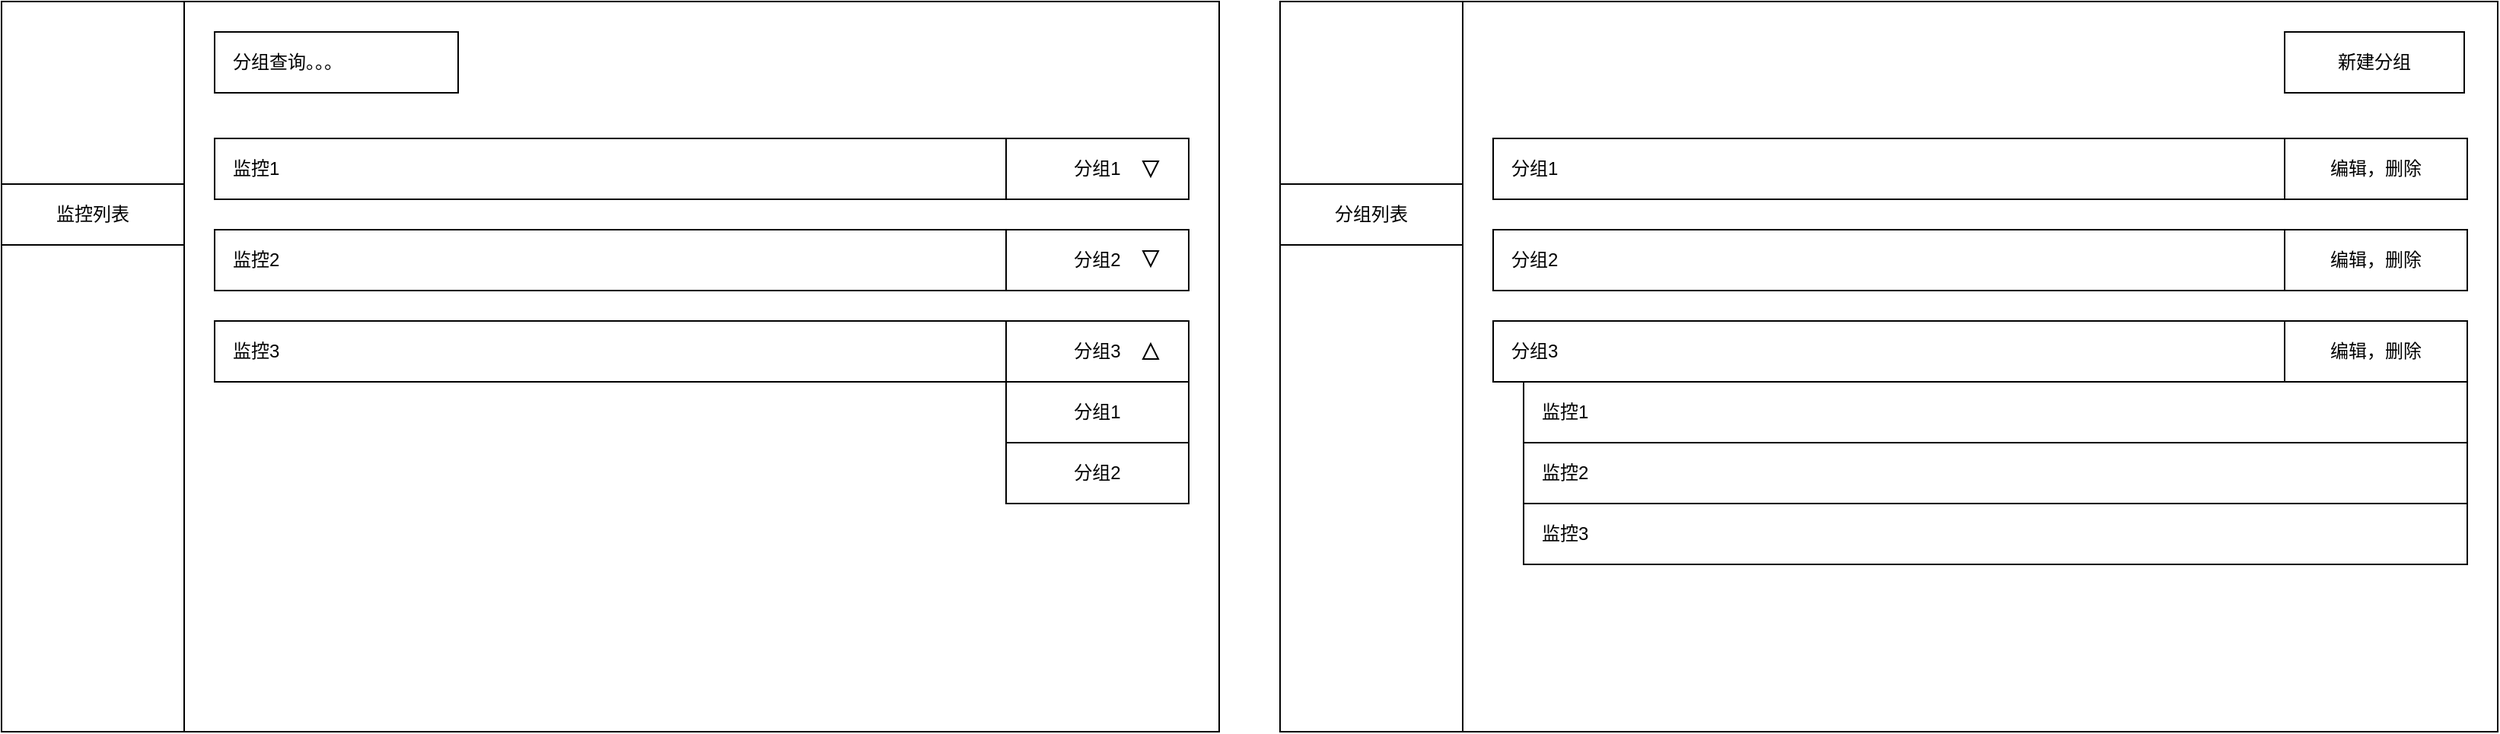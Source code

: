 <mxfile>
    <diagram id="4HvYmv4AWN5anYnr3sFm" name="第 1 页">
        <mxGraphModel dx="1724" dy="1168" grid="1" gridSize="10" guides="1" tooltips="1" connect="1" arrows="1" fold="1" page="1" pageScale="1" pageWidth="827" pageHeight="1169" math="0" shadow="0">
            <root>
                <mxCell id="0"/>
                <mxCell id="1" parent="0"/>
                <mxCell id="2" value="" style="rounded=0;whiteSpace=wrap;html=1;" vertex="1" parent="1">
                    <mxGeometry y="120" width="800" height="480" as="geometry"/>
                </mxCell>
                <mxCell id="4" value="" style="rounded=0;whiteSpace=wrap;html=1;" vertex="1" parent="1">
                    <mxGeometry y="120" width="120" height="480" as="geometry"/>
                </mxCell>
                <mxCell id="5" value="监控列表" style="rounded=0;whiteSpace=wrap;html=1;" vertex="1" parent="1">
                    <mxGeometry y="240" width="120" height="40" as="geometry"/>
                </mxCell>
                <mxCell id="6" value="监控1" style="rounded=0;whiteSpace=wrap;html=1;align=left;spacingLeft=10;" vertex="1" parent="1">
                    <mxGeometry x="140" y="210" width="640" height="40" as="geometry"/>
                </mxCell>
                <mxCell id="7" value="监控2" style="rounded=0;whiteSpace=wrap;html=1;align=left;spacingLeft=10;" vertex="1" parent="1">
                    <mxGeometry x="140" y="270" width="640" height="40" as="geometry"/>
                </mxCell>
                <mxCell id="8" value="监控3" style="rounded=0;whiteSpace=wrap;html=1;align=left;spacingLeft=10;" vertex="1" parent="1">
                    <mxGeometry x="140" y="330" width="640" height="40" as="geometry"/>
                </mxCell>
                <mxCell id="9" value="分组1" style="rounded=0;whiteSpace=wrap;html=1;" vertex="1" parent="1">
                    <mxGeometry x="660" y="210" width="120" height="40" as="geometry"/>
                </mxCell>
                <mxCell id="10" value="分组2" style="rounded=0;whiteSpace=wrap;html=1;" vertex="1" parent="1">
                    <mxGeometry x="660" y="270" width="120" height="40" as="geometry"/>
                </mxCell>
                <mxCell id="11" value="分组3" style="rounded=0;whiteSpace=wrap;html=1;" vertex="1" parent="1">
                    <mxGeometry x="660" y="330" width="120" height="40" as="geometry"/>
                </mxCell>
                <mxCell id="16" value="" style="html=1;shadow=0;dashed=0;align=center;verticalAlign=middle;shape=mxgraph.arrows2.arrow;dy=0.6;dx=40;direction=south;notch=0;" vertex="1" parent="1">
                    <mxGeometry x="750" y="225" width="10" height="10" as="geometry"/>
                </mxCell>
                <mxCell id="17" value="" style="html=1;shadow=0;dashed=0;align=center;verticalAlign=middle;shape=mxgraph.arrows2.arrow;dy=0.6;dx=40;direction=south;notch=0;" vertex="1" parent="1">
                    <mxGeometry x="750" y="284" width="10" height="10" as="geometry"/>
                </mxCell>
                <mxCell id="18" value="" style="html=1;shadow=0;dashed=0;align=center;verticalAlign=middle;shape=mxgraph.arrows2.arrow;dy=0.6;dx=40;direction=south;notch=0;rotation=-180;" vertex="1" parent="1">
                    <mxGeometry x="750" y="345" width="10" height="10" as="geometry"/>
                </mxCell>
                <mxCell id="19" value="分组1" style="rounded=0;whiteSpace=wrap;html=1;" vertex="1" parent="1">
                    <mxGeometry x="660" y="370" width="120" height="40" as="geometry"/>
                </mxCell>
                <mxCell id="20" value="分组2" style="rounded=0;whiteSpace=wrap;html=1;" vertex="1" parent="1">
                    <mxGeometry x="660" y="410" width="120" height="40" as="geometry"/>
                </mxCell>
                <mxCell id="21" value="" style="rounded=0;whiteSpace=wrap;html=1;" vertex="1" parent="1">
                    <mxGeometry x="840" y="120" width="800" height="480" as="geometry"/>
                </mxCell>
                <mxCell id="22" value="" style="rounded=0;whiteSpace=wrap;html=1;" vertex="1" parent="1">
                    <mxGeometry x="840" y="120" width="120" height="480" as="geometry"/>
                </mxCell>
                <mxCell id="23" value="分组列表" style="rounded=0;whiteSpace=wrap;html=1;" vertex="1" parent="1">
                    <mxGeometry x="840" y="240" width="120" height="40" as="geometry"/>
                </mxCell>
                <mxCell id="24" value="分组1" style="rounded=0;whiteSpace=wrap;html=1;align=left;spacingLeft=10;" vertex="1" parent="1">
                    <mxGeometry x="980" y="210" width="640" height="40" as="geometry"/>
                </mxCell>
                <mxCell id="25" value="分组2" style="rounded=0;whiteSpace=wrap;html=1;align=left;spacingLeft=10;" vertex="1" parent="1">
                    <mxGeometry x="980" y="270" width="640" height="40" as="geometry"/>
                </mxCell>
                <mxCell id="26" value="分组3" style="rounded=0;whiteSpace=wrap;html=1;align=left;spacingLeft=10;" vertex="1" parent="1">
                    <mxGeometry x="980" y="330" width="640" height="40" as="geometry"/>
                </mxCell>
                <mxCell id="27" value="编辑，删除" style="rounded=0;whiteSpace=wrap;html=1;" vertex="1" parent="1">
                    <mxGeometry x="1500" y="210" width="120" height="40" as="geometry"/>
                </mxCell>
                <mxCell id="28" value="编辑，删除" style="rounded=0;whiteSpace=wrap;html=1;" vertex="1" parent="1">
                    <mxGeometry x="1500" y="270" width="120" height="40" as="geometry"/>
                </mxCell>
                <mxCell id="29" value="编辑，删除" style="rounded=0;whiteSpace=wrap;html=1;" vertex="1" parent="1">
                    <mxGeometry x="1500" y="330" width="120" height="40" as="geometry"/>
                </mxCell>
                <mxCell id="35" value="分组查询。。。" style="rounded=0;whiteSpace=wrap;html=1;align=left;spacingLeft=10;" vertex="1" parent="1">
                    <mxGeometry x="140" y="140" width="160" height="40" as="geometry"/>
                </mxCell>
                <mxCell id="36" value="监控1" style="rounded=0;whiteSpace=wrap;html=1;align=left;spacingLeft=10;" vertex="1" parent="1">
                    <mxGeometry x="1000" y="370" width="620" height="40" as="geometry"/>
                </mxCell>
                <mxCell id="39" value="监控2" style="rounded=0;whiteSpace=wrap;html=1;align=left;spacingLeft=10;" vertex="1" parent="1">
                    <mxGeometry x="1000" y="410" width="620" height="40" as="geometry"/>
                </mxCell>
                <mxCell id="40" value="监控3" style="rounded=0;whiteSpace=wrap;html=1;align=left;spacingLeft=10;" vertex="1" parent="1">
                    <mxGeometry x="1000" y="450" width="620" height="40" as="geometry"/>
                </mxCell>
                <mxCell id="41" value="新建分组" style="rounded=0;whiteSpace=wrap;html=1;" vertex="1" parent="1">
                    <mxGeometry x="1500" y="140" width="118" height="40" as="geometry"/>
                </mxCell>
            </root>
        </mxGraphModel>
    </diagram>
</mxfile>
